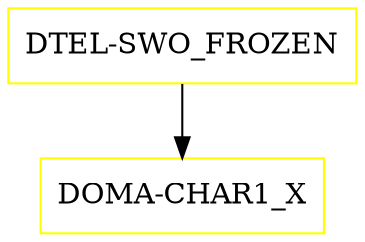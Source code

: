 digraph G {
  "DTEL-SWO_FROZEN" [shape=box,color=yellow];
  "DOMA-CHAR1_X" [shape=box,color=yellow,URL="./DOMA_CHAR1_X.html"];
  "DTEL-SWO_FROZEN" -> "DOMA-CHAR1_X";
}
